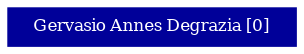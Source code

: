 strict graph grafo2 {
	graph [bb="0,0,138,18", id=grafo2, overlap=False];
	node [label="\N", fontsize=8, shape=rectangle, style=filled];
	0 [label="Gervasio Annes Degrazia [0]", URL="http://lattes.cnpq.br/3195210233978887", color="#000099", fontcolor="#FFFFFF", height="0.25", pos="69,9", width="1.9167"];
}
